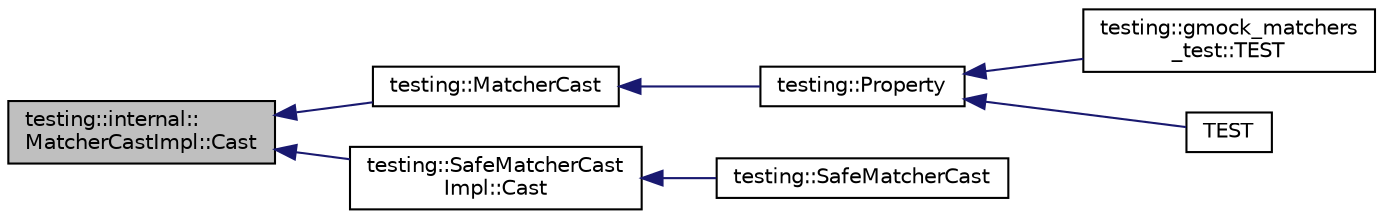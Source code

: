 digraph "testing::internal::MatcherCastImpl::Cast"
{
  edge [fontname="Helvetica",fontsize="10",labelfontname="Helvetica",labelfontsize="10"];
  node [fontname="Helvetica",fontsize="10",shape=record];
  rankdir="LR";
  Node1 [label="testing::internal::\lMatcherCastImpl::Cast",height=0.2,width=0.4,color="black", fillcolor="grey75", style="filled", fontcolor="black"];
  Node1 -> Node2 [dir="back",color="midnightblue",fontsize="10",style="solid",fontname="Helvetica"];
  Node2 [label="testing::MatcherCast",height=0.2,width=0.4,color="black", fillcolor="white", style="filled",URL="$d0/d75/namespacetesting.html#a8234d15eee99b135a7fdf2141a2ebe1f"];
  Node2 -> Node3 [dir="back",color="midnightblue",fontsize="10",style="solid",fontname="Helvetica"];
  Node3 [label="testing::Property",height=0.2,width=0.4,color="black", fillcolor="white", style="filled",URL="$d0/d75/namespacetesting.html#a0fad10571e23f7bc0d5c83d4c31ba740"];
  Node3 -> Node4 [dir="back",color="midnightblue",fontsize="10",style="solid",fontname="Helvetica"];
  Node4 [label="testing::gmock_matchers\l_test::TEST",height=0.2,width=0.4,color="black", fillcolor="white", style="filled",URL="$d5/de1/namespacetesting_1_1gmock__matchers__test.html#a9c42c3b244c7b4d63040e469d5b31e1e"];
  Node3 -> Node5 [dir="back",color="midnightblue",fontsize="10",style="solid",fontname="Helvetica"];
  Node5 [label="TEST",height=0.2,width=0.4,color="black", fillcolor="white", style="filled",URL="$d8/dce/gmock__link__test_8h.html#a4f1efb4c1404ef1987ead7fbcda62f97"];
  Node1 -> Node6 [dir="back",color="midnightblue",fontsize="10",style="solid",fontname="Helvetica"];
  Node6 [label="testing::SafeMatcherCast\lImpl::Cast",height=0.2,width=0.4,color="black", fillcolor="white", style="filled",URL="$d8/d58/classtesting_1_1_safe_matcher_cast_impl.html#a6ceab2bd71bff1677ed184eb2afa8653"];
  Node6 -> Node7 [dir="back",color="midnightblue",fontsize="10",style="solid",fontname="Helvetica"];
  Node7 [label="testing::SafeMatcherCast",height=0.2,width=0.4,color="black", fillcolor="white", style="filled",URL="$d0/d75/namespacetesting.html#ac016ac22aa065a19b9ef95f0ccffc17b"];
}
